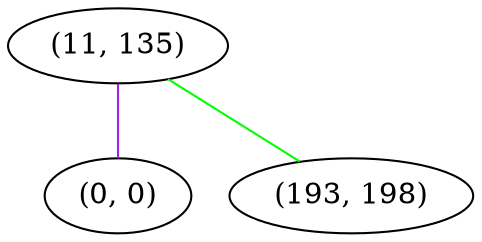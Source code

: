 graph "" {
"(11, 135)";
"(0, 0)";
"(193, 198)";
"(11, 135)" -- "(0, 0)"  [color=purple, key=0, weight=4];
"(11, 135)" -- "(193, 198)"  [color=green, key=0, weight=2];
}
